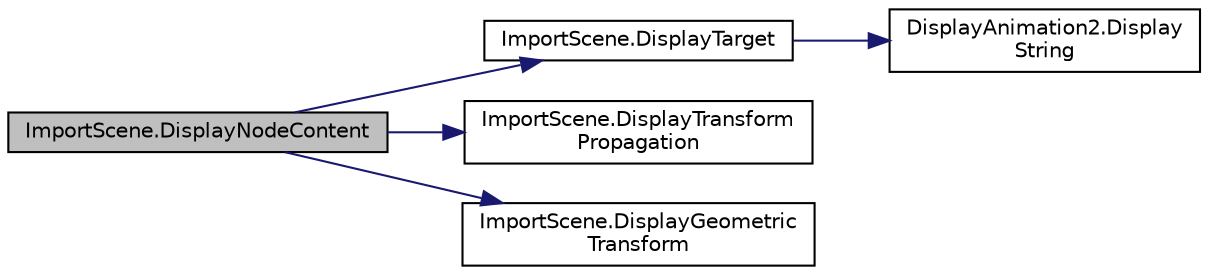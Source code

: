 digraph "ImportScene.DisplayNodeContent"
{
  edge [fontname="Helvetica",fontsize="10",labelfontname="Helvetica",labelfontsize="10"];
  node [fontname="Helvetica",fontsize="10",shape=record];
  rankdir="LR";
  Node13 [label="ImportScene.DisplayNodeContent",height=0.2,width=0.4,color="black", fillcolor="grey75", style="filled", fontcolor="black"];
  Node13 -> Node14 [color="midnightblue",fontsize="10",style="solid",fontname="Helvetica"];
  Node14 [label="ImportScene.DisplayTarget",height=0.2,width=0.4,color="black", fillcolor="white", style="filled",URL="$namespace_import_scene.html#ab6985efc732c1079831ca9e90de52b14"];
  Node14 -> Node15 [color="midnightblue",fontsize="10",style="solid",fontname="Helvetica"];
  Node15 [label="DisplayAnimation2.Display\lString",height=0.2,width=0.4,color="black", fillcolor="white", style="filled",URL="$namespace_display_animation2.html#ad022ed8dee36f6dd02eaba9883652853"];
  Node13 -> Node16 [color="midnightblue",fontsize="10",style="solid",fontname="Helvetica"];
  Node16 [label="ImportScene.DisplayTransform\lPropagation",height=0.2,width=0.4,color="black", fillcolor="white", style="filled",URL="$namespace_import_scene.html#a608e1906853a7d7966b39af7f7693b5d"];
  Node13 -> Node17 [color="midnightblue",fontsize="10",style="solid",fontname="Helvetica"];
  Node17 [label="ImportScene.DisplayGeometric\lTransform",height=0.2,width=0.4,color="black", fillcolor="white", style="filled",URL="$namespace_import_scene.html#ae7b554bdc3818a88e3a9f35533d2ba17"];
}
